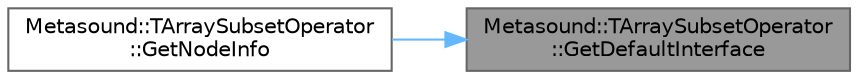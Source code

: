 digraph "Metasound::TArraySubsetOperator::GetDefaultInterface"
{
 // INTERACTIVE_SVG=YES
 // LATEX_PDF_SIZE
  bgcolor="transparent";
  edge [fontname=Helvetica,fontsize=10,labelfontname=Helvetica,labelfontsize=10];
  node [fontname=Helvetica,fontsize=10,shape=box,height=0.2,width=0.4];
  rankdir="RL";
  Node1 [id="Node000001",label="Metasound::TArraySubsetOperator\l::GetDefaultInterface",height=0.2,width=0.4,color="gray40", fillcolor="grey60", style="filled", fontcolor="black",tooltip=" "];
  Node1 -> Node2 [id="edge1_Node000001_Node000002",dir="back",color="steelblue1",style="solid",tooltip=" "];
  Node2 [id="Node000002",label="Metasound::TArraySubsetOperator\l::GetNodeInfo",height=0.2,width=0.4,color="grey40", fillcolor="white", style="filled",URL="$d1/db8/classMetasound_1_1TArraySubsetOperator.html#aa186596640bae07f14110244f18d2204",tooltip=" "];
}
